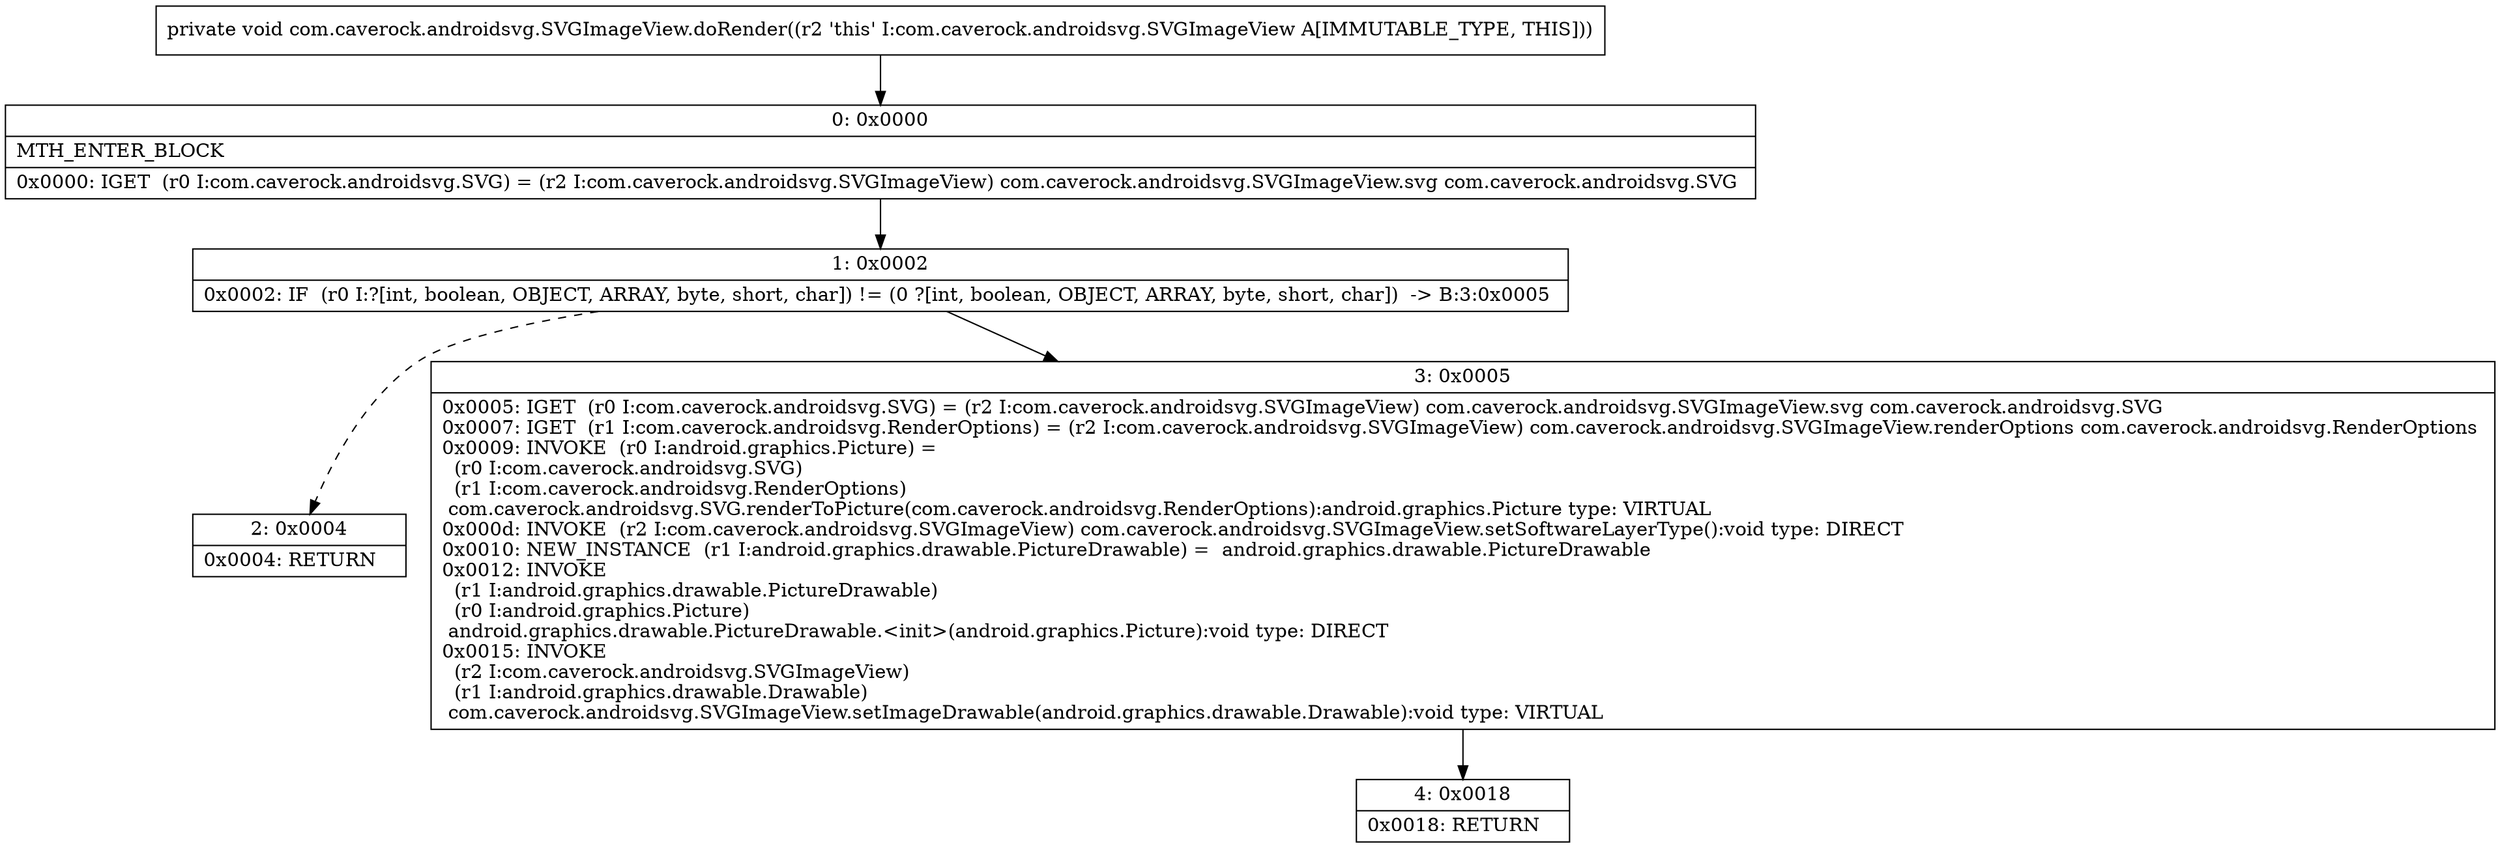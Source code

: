 digraph "CFG forcom.caverock.androidsvg.SVGImageView.doRender()V" {
Node_0 [shape=record,label="{0\:\ 0x0000|MTH_ENTER_BLOCK\l|0x0000: IGET  (r0 I:com.caverock.androidsvg.SVG) = (r2 I:com.caverock.androidsvg.SVGImageView) com.caverock.androidsvg.SVGImageView.svg com.caverock.androidsvg.SVG \l}"];
Node_1 [shape=record,label="{1\:\ 0x0002|0x0002: IF  (r0 I:?[int, boolean, OBJECT, ARRAY, byte, short, char]) != (0 ?[int, boolean, OBJECT, ARRAY, byte, short, char])  \-\> B:3:0x0005 \l}"];
Node_2 [shape=record,label="{2\:\ 0x0004|0x0004: RETURN   \l}"];
Node_3 [shape=record,label="{3\:\ 0x0005|0x0005: IGET  (r0 I:com.caverock.androidsvg.SVG) = (r2 I:com.caverock.androidsvg.SVGImageView) com.caverock.androidsvg.SVGImageView.svg com.caverock.androidsvg.SVG \l0x0007: IGET  (r1 I:com.caverock.androidsvg.RenderOptions) = (r2 I:com.caverock.androidsvg.SVGImageView) com.caverock.androidsvg.SVGImageView.renderOptions com.caverock.androidsvg.RenderOptions \l0x0009: INVOKE  (r0 I:android.graphics.Picture) = \l  (r0 I:com.caverock.androidsvg.SVG)\l  (r1 I:com.caverock.androidsvg.RenderOptions)\l com.caverock.androidsvg.SVG.renderToPicture(com.caverock.androidsvg.RenderOptions):android.graphics.Picture type: VIRTUAL \l0x000d: INVOKE  (r2 I:com.caverock.androidsvg.SVGImageView) com.caverock.androidsvg.SVGImageView.setSoftwareLayerType():void type: DIRECT \l0x0010: NEW_INSTANCE  (r1 I:android.graphics.drawable.PictureDrawable) =  android.graphics.drawable.PictureDrawable \l0x0012: INVOKE  \l  (r1 I:android.graphics.drawable.PictureDrawable)\l  (r0 I:android.graphics.Picture)\l android.graphics.drawable.PictureDrawable.\<init\>(android.graphics.Picture):void type: DIRECT \l0x0015: INVOKE  \l  (r2 I:com.caverock.androidsvg.SVGImageView)\l  (r1 I:android.graphics.drawable.Drawable)\l com.caverock.androidsvg.SVGImageView.setImageDrawable(android.graphics.drawable.Drawable):void type: VIRTUAL \l}"];
Node_4 [shape=record,label="{4\:\ 0x0018|0x0018: RETURN   \l}"];
MethodNode[shape=record,label="{private void com.caverock.androidsvg.SVGImageView.doRender((r2 'this' I:com.caverock.androidsvg.SVGImageView A[IMMUTABLE_TYPE, THIS])) }"];
MethodNode -> Node_0;
Node_0 -> Node_1;
Node_1 -> Node_2[style=dashed];
Node_1 -> Node_3;
Node_3 -> Node_4;
}

